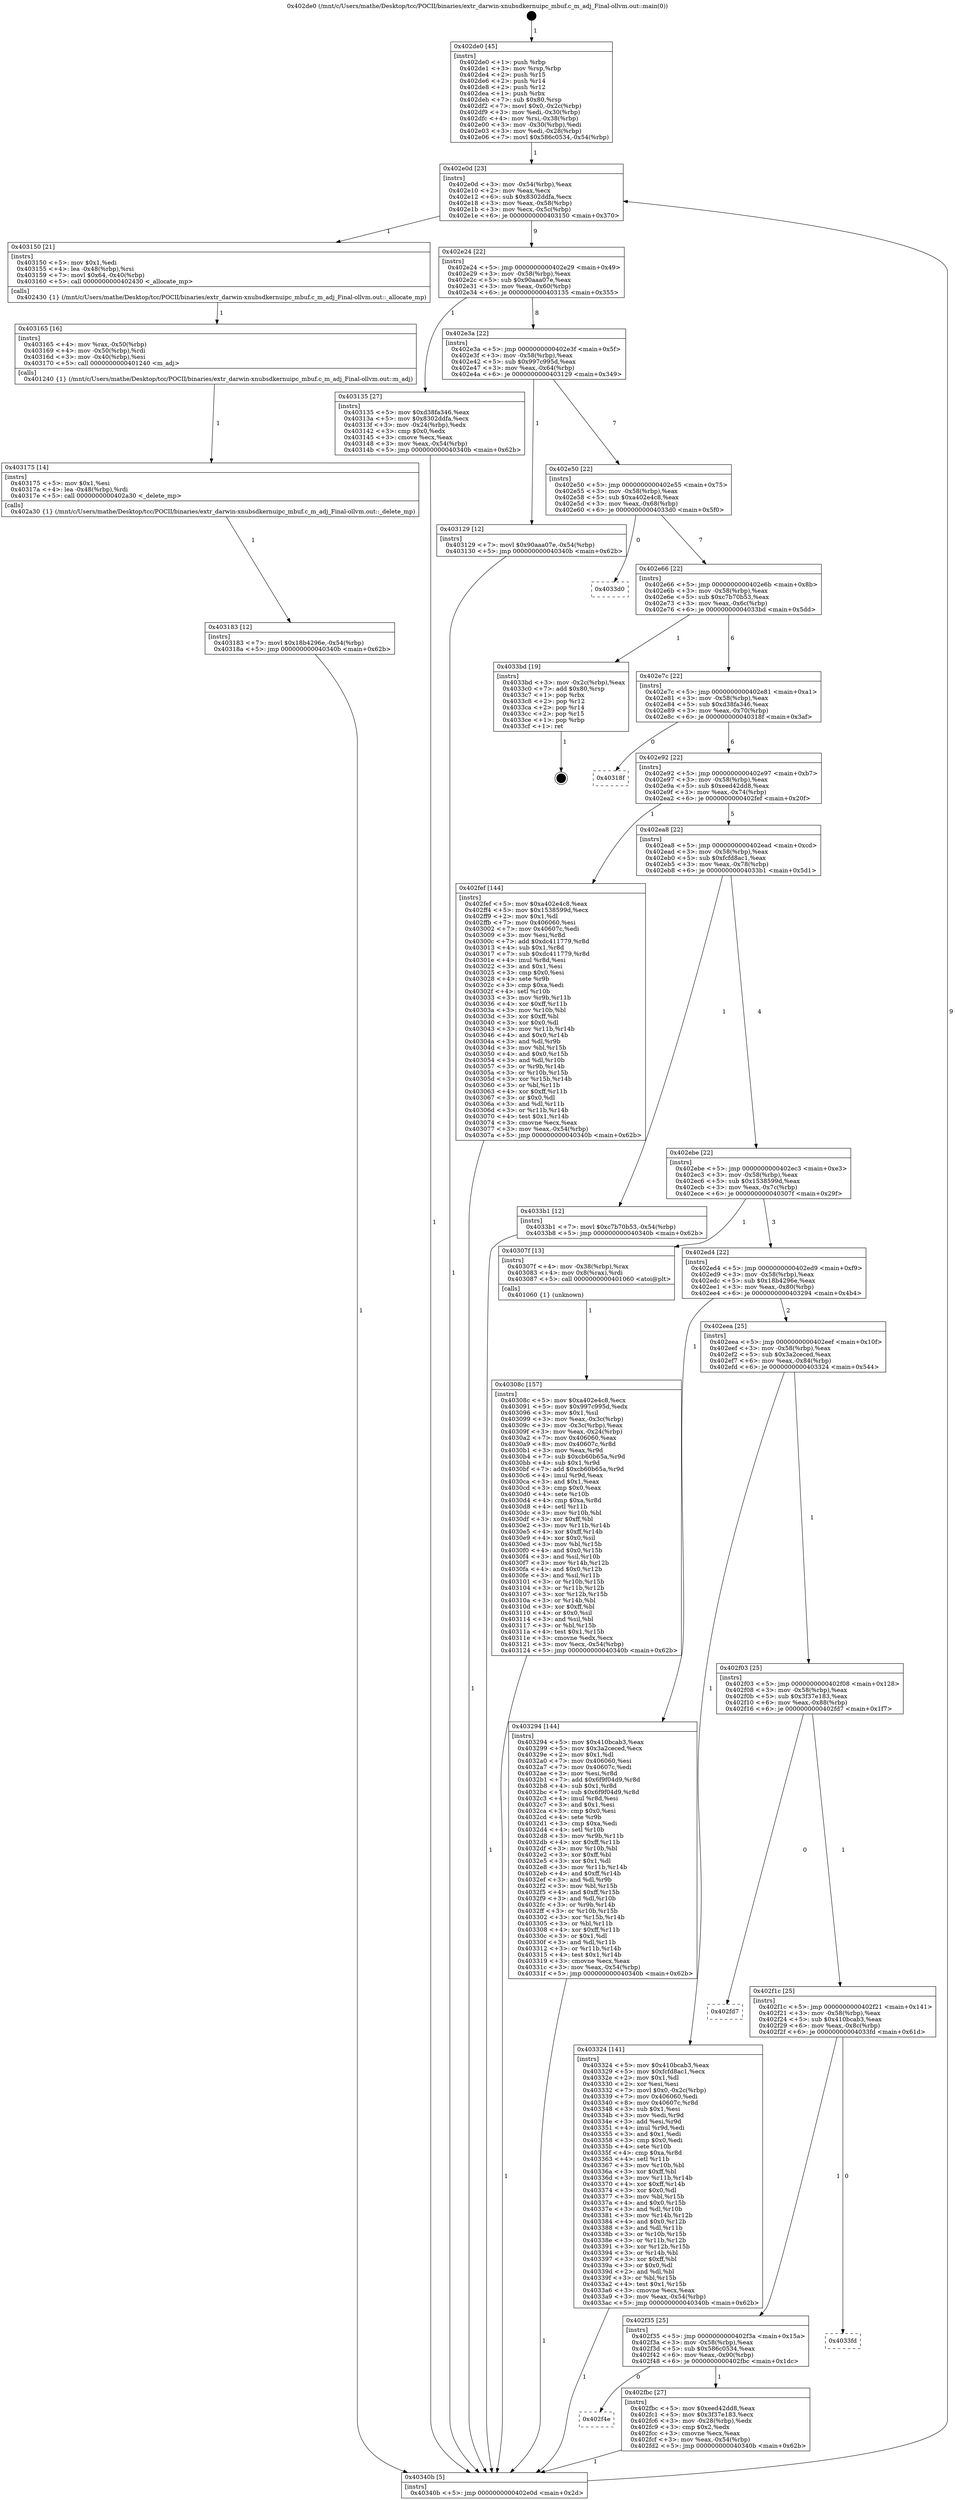 digraph "0x402de0" {
  label = "0x402de0 (/mnt/c/Users/mathe/Desktop/tcc/POCII/binaries/extr_darwin-xnubsdkernuipc_mbuf.c_m_adj_Final-ollvm.out::main(0))"
  labelloc = "t"
  node[shape=record]

  Entry [label="",width=0.3,height=0.3,shape=circle,fillcolor=black,style=filled]
  "0x402e0d" [label="{
     0x402e0d [23]\l
     | [instrs]\l
     &nbsp;&nbsp;0x402e0d \<+3\>: mov -0x54(%rbp),%eax\l
     &nbsp;&nbsp;0x402e10 \<+2\>: mov %eax,%ecx\l
     &nbsp;&nbsp;0x402e12 \<+6\>: sub $0x8302ddfa,%ecx\l
     &nbsp;&nbsp;0x402e18 \<+3\>: mov %eax,-0x58(%rbp)\l
     &nbsp;&nbsp;0x402e1b \<+3\>: mov %ecx,-0x5c(%rbp)\l
     &nbsp;&nbsp;0x402e1e \<+6\>: je 0000000000403150 \<main+0x370\>\l
  }"]
  "0x403150" [label="{
     0x403150 [21]\l
     | [instrs]\l
     &nbsp;&nbsp;0x403150 \<+5\>: mov $0x1,%edi\l
     &nbsp;&nbsp;0x403155 \<+4\>: lea -0x48(%rbp),%rsi\l
     &nbsp;&nbsp;0x403159 \<+7\>: movl $0x64,-0x40(%rbp)\l
     &nbsp;&nbsp;0x403160 \<+5\>: call 0000000000402430 \<_allocate_mp\>\l
     | [calls]\l
     &nbsp;&nbsp;0x402430 \{1\} (/mnt/c/Users/mathe/Desktop/tcc/POCII/binaries/extr_darwin-xnubsdkernuipc_mbuf.c_m_adj_Final-ollvm.out::_allocate_mp)\l
  }"]
  "0x402e24" [label="{
     0x402e24 [22]\l
     | [instrs]\l
     &nbsp;&nbsp;0x402e24 \<+5\>: jmp 0000000000402e29 \<main+0x49\>\l
     &nbsp;&nbsp;0x402e29 \<+3\>: mov -0x58(%rbp),%eax\l
     &nbsp;&nbsp;0x402e2c \<+5\>: sub $0x90aaa07e,%eax\l
     &nbsp;&nbsp;0x402e31 \<+3\>: mov %eax,-0x60(%rbp)\l
     &nbsp;&nbsp;0x402e34 \<+6\>: je 0000000000403135 \<main+0x355\>\l
  }"]
  Exit [label="",width=0.3,height=0.3,shape=circle,fillcolor=black,style=filled,peripheries=2]
  "0x403135" [label="{
     0x403135 [27]\l
     | [instrs]\l
     &nbsp;&nbsp;0x403135 \<+5\>: mov $0xd38fa346,%eax\l
     &nbsp;&nbsp;0x40313a \<+5\>: mov $0x8302ddfa,%ecx\l
     &nbsp;&nbsp;0x40313f \<+3\>: mov -0x24(%rbp),%edx\l
     &nbsp;&nbsp;0x403142 \<+3\>: cmp $0x0,%edx\l
     &nbsp;&nbsp;0x403145 \<+3\>: cmove %ecx,%eax\l
     &nbsp;&nbsp;0x403148 \<+3\>: mov %eax,-0x54(%rbp)\l
     &nbsp;&nbsp;0x40314b \<+5\>: jmp 000000000040340b \<main+0x62b\>\l
  }"]
  "0x402e3a" [label="{
     0x402e3a [22]\l
     | [instrs]\l
     &nbsp;&nbsp;0x402e3a \<+5\>: jmp 0000000000402e3f \<main+0x5f\>\l
     &nbsp;&nbsp;0x402e3f \<+3\>: mov -0x58(%rbp),%eax\l
     &nbsp;&nbsp;0x402e42 \<+5\>: sub $0x997c995d,%eax\l
     &nbsp;&nbsp;0x402e47 \<+3\>: mov %eax,-0x64(%rbp)\l
     &nbsp;&nbsp;0x402e4a \<+6\>: je 0000000000403129 \<main+0x349\>\l
  }"]
  "0x403183" [label="{
     0x403183 [12]\l
     | [instrs]\l
     &nbsp;&nbsp;0x403183 \<+7\>: movl $0x18b4296e,-0x54(%rbp)\l
     &nbsp;&nbsp;0x40318a \<+5\>: jmp 000000000040340b \<main+0x62b\>\l
  }"]
  "0x403129" [label="{
     0x403129 [12]\l
     | [instrs]\l
     &nbsp;&nbsp;0x403129 \<+7\>: movl $0x90aaa07e,-0x54(%rbp)\l
     &nbsp;&nbsp;0x403130 \<+5\>: jmp 000000000040340b \<main+0x62b\>\l
  }"]
  "0x402e50" [label="{
     0x402e50 [22]\l
     | [instrs]\l
     &nbsp;&nbsp;0x402e50 \<+5\>: jmp 0000000000402e55 \<main+0x75\>\l
     &nbsp;&nbsp;0x402e55 \<+3\>: mov -0x58(%rbp),%eax\l
     &nbsp;&nbsp;0x402e58 \<+5\>: sub $0xa402e4c8,%eax\l
     &nbsp;&nbsp;0x402e5d \<+3\>: mov %eax,-0x68(%rbp)\l
     &nbsp;&nbsp;0x402e60 \<+6\>: je 00000000004033d0 \<main+0x5f0\>\l
  }"]
  "0x403175" [label="{
     0x403175 [14]\l
     | [instrs]\l
     &nbsp;&nbsp;0x403175 \<+5\>: mov $0x1,%esi\l
     &nbsp;&nbsp;0x40317a \<+4\>: lea -0x48(%rbp),%rdi\l
     &nbsp;&nbsp;0x40317e \<+5\>: call 0000000000402a30 \<_delete_mp\>\l
     | [calls]\l
     &nbsp;&nbsp;0x402a30 \{1\} (/mnt/c/Users/mathe/Desktop/tcc/POCII/binaries/extr_darwin-xnubsdkernuipc_mbuf.c_m_adj_Final-ollvm.out::_delete_mp)\l
  }"]
  "0x4033d0" [label="{
     0x4033d0\l
  }", style=dashed]
  "0x402e66" [label="{
     0x402e66 [22]\l
     | [instrs]\l
     &nbsp;&nbsp;0x402e66 \<+5\>: jmp 0000000000402e6b \<main+0x8b\>\l
     &nbsp;&nbsp;0x402e6b \<+3\>: mov -0x58(%rbp),%eax\l
     &nbsp;&nbsp;0x402e6e \<+5\>: sub $0xc7b70b53,%eax\l
     &nbsp;&nbsp;0x402e73 \<+3\>: mov %eax,-0x6c(%rbp)\l
     &nbsp;&nbsp;0x402e76 \<+6\>: je 00000000004033bd \<main+0x5dd\>\l
  }"]
  "0x403165" [label="{
     0x403165 [16]\l
     | [instrs]\l
     &nbsp;&nbsp;0x403165 \<+4\>: mov %rax,-0x50(%rbp)\l
     &nbsp;&nbsp;0x403169 \<+4\>: mov -0x50(%rbp),%rdi\l
     &nbsp;&nbsp;0x40316d \<+3\>: mov -0x40(%rbp),%esi\l
     &nbsp;&nbsp;0x403170 \<+5\>: call 0000000000401240 \<m_adj\>\l
     | [calls]\l
     &nbsp;&nbsp;0x401240 \{1\} (/mnt/c/Users/mathe/Desktop/tcc/POCII/binaries/extr_darwin-xnubsdkernuipc_mbuf.c_m_adj_Final-ollvm.out::m_adj)\l
  }"]
  "0x4033bd" [label="{
     0x4033bd [19]\l
     | [instrs]\l
     &nbsp;&nbsp;0x4033bd \<+3\>: mov -0x2c(%rbp),%eax\l
     &nbsp;&nbsp;0x4033c0 \<+7\>: add $0x80,%rsp\l
     &nbsp;&nbsp;0x4033c7 \<+1\>: pop %rbx\l
     &nbsp;&nbsp;0x4033c8 \<+2\>: pop %r12\l
     &nbsp;&nbsp;0x4033ca \<+2\>: pop %r14\l
     &nbsp;&nbsp;0x4033cc \<+2\>: pop %r15\l
     &nbsp;&nbsp;0x4033ce \<+1\>: pop %rbp\l
     &nbsp;&nbsp;0x4033cf \<+1\>: ret\l
  }"]
  "0x402e7c" [label="{
     0x402e7c [22]\l
     | [instrs]\l
     &nbsp;&nbsp;0x402e7c \<+5\>: jmp 0000000000402e81 \<main+0xa1\>\l
     &nbsp;&nbsp;0x402e81 \<+3\>: mov -0x58(%rbp),%eax\l
     &nbsp;&nbsp;0x402e84 \<+5\>: sub $0xd38fa346,%eax\l
     &nbsp;&nbsp;0x402e89 \<+3\>: mov %eax,-0x70(%rbp)\l
     &nbsp;&nbsp;0x402e8c \<+6\>: je 000000000040318f \<main+0x3af\>\l
  }"]
  "0x40308c" [label="{
     0x40308c [157]\l
     | [instrs]\l
     &nbsp;&nbsp;0x40308c \<+5\>: mov $0xa402e4c8,%ecx\l
     &nbsp;&nbsp;0x403091 \<+5\>: mov $0x997c995d,%edx\l
     &nbsp;&nbsp;0x403096 \<+3\>: mov $0x1,%sil\l
     &nbsp;&nbsp;0x403099 \<+3\>: mov %eax,-0x3c(%rbp)\l
     &nbsp;&nbsp;0x40309c \<+3\>: mov -0x3c(%rbp),%eax\l
     &nbsp;&nbsp;0x40309f \<+3\>: mov %eax,-0x24(%rbp)\l
     &nbsp;&nbsp;0x4030a2 \<+7\>: mov 0x406060,%eax\l
     &nbsp;&nbsp;0x4030a9 \<+8\>: mov 0x40607c,%r8d\l
     &nbsp;&nbsp;0x4030b1 \<+3\>: mov %eax,%r9d\l
     &nbsp;&nbsp;0x4030b4 \<+7\>: sub $0xcb60b65a,%r9d\l
     &nbsp;&nbsp;0x4030bb \<+4\>: sub $0x1,%r9d\l
     &nbsp;&nbsp;0x4030bf \<+7\>: add $0xcb60b65a,%r9d\l
     &nbsp;&nbsp;0x4030c6 \<+4\>: imul %r9d,%eax\l
     &nbsp;&nbsp;0x4030ca \<+3\>: and $0x1,%eax\l
     &nbsp;&nbsp;0x4030cd \<+3\>: cmp $0x0,%eax\l
     &nbsp;&nbsp;0x4030d0 \<+4\>: sete %r10b\l
     &nbsp;&nbsp;0x4030d4 \<+4\>: cmp $0xa,%r8d\l
     &nbsp;&nbsp;0x4030d8 \<+4\>: setl %r11b\l
     &nbsp;&nbsp;0x4030dc \<+3\>: mov %r10b,%bl\l
     &nbsp;&nbsp;0x4030df \<+3\>: xor $0xff,%bl\l
     &nbsp;&nbsp;0x4030e2 \<+3\>: mov %r11b,%r14b\l
     &nbsp;&nbsp;0x4030e5 \<+4\>: xor $0xff,%r14b\l
     &nbsp;&nbsp;0x4030e9 \<+4\>: xor $0x0,%sil\l
     &nbsp;&nbsp;0x4030ed \<+3\>: mov %bl,%r15b\l
     &nbsp;&nbsp;0x4030f0 \<+4\>: and $0x0,%r15b\l
     &nbsp;&nbsp;0x4030f4 \<+3\>: and %sil,%r10b\l
     &nbsp;&nbsp;0x4030f7 \<+3\>: mov %r14b,%r12b\l
     &nbsp;&nbsp;0x4030fa \<+4\>: and $0x0,%r12b\l
     &nbsp;&nbsp;0x4030fe \<+3\>: and %sil,%r11b\l
     &nbsp;&nbsp;0x403101 \<+3\>: or %r10b,%r15b\l
     &nbsp;&nbsp;0x403104 \<+3\>: or %r11b,%r12b\l
     &nbsp;&nbsp;0x403107 \<+3\>: xor %r12b,%r15b\l
     &nbsp;&nbsp;0x40310a \<+3\>: or %r14b,%bl\l
     &nbsp;&nbsp;0x40310d \<+3\>: xor $0xff,%bl\l
     &nbsp;&nbsp;0x403110 \<+4\>: or $0x0,%sil\l
     &nbsp;&nbsp;0x403114 \<+3\>: and %sil,%bl\l
     &nbsp;&nbsp;0x403117 \<+3\>: or %bl,%r15b\l
     &nbsp;&nbsp;0x40311a \<+4\>: test $0x1,%r15b\l
     &nbsp;&nbsp;0x40311e \<+3\>: cmovne %edx,%ecx\l
     &nbsp;&nbsp;0x403121 \<+3\>: mov %ecx,-0x54(%rbp)\l
     &nbsp;&nbsp;0x403124 \<+5\>: jmp 000000000040340b \<main+0x62b\>\l
  }"]
  "0x40318f" [label="{
     0x40318f\l
  }", style=dashed]
  "0x402e92" [label="{
     0x402e92 [22]\l
     | [instrs]\l
     &nbsp;&nbsp;0x402e92 \<+5\>: jmp 0000000000402e97 \<main+0xb7\>\l
     &nbsp;&nbsp;0x402e97 \<+3\>: mov -0x58(%rbp),%eax\l
     &nbsp;&nbsp;0x402e9a \<+5\>: sub $0xeed42dd8,%eax\l
     &nbsp;&nbsp;0x402e9f \<+3\>: mov %eax,-0x74(%rbp)\l
     &nbsp;&nbsp;0x402ea2 \<+6\>: je 0000000000402fef \<main+0x20f\>\l
  }"]
  "0x402de0" [label="{
     0x402de0 [45]\l
     | [instrs]\l
     &nbsp;&nbsp;0x402de0 \<+1\>: push %rbp\l
     &nbsp;&nbsp;0x402de1 \<+3\>: mov %rsp,%rbp\l
     &nbsp;&nbsp;0x402de4 \<+2\>: push %r15\l
     &nbsp;&nbsp;0x402de6 \<+2\>: push %r14\l
     &nbsp;&nbsp;0x402de8 \<+2\>: push %r12\l
     &nbsp;&nbsp;0x402dea \<+1\>: push %rbx\l
     &nbsp;&nbsp;0x402deb \<+7\>: sub $0x80,%rsp\l
     &nbsp;&nbsp;0x402df2 \<+7\>: movl $0x0,-0x2c(%rbp)\l
     &nbsp;&nbsp;0x402df9 \<+3\>: mov %edi,-0x30(%rbp)\l
     &nbsp;&nbsp;0x402dfc \<+4\>: mov %rsi,-0x38(%rbp)\l
     &nbsp;&nbsp;0x402e00 \<+3\>: mov -0x30(%rbp),%edi\l
     &nbsp;&nbsp;0x402e03 \<+3\>: mov %edi,-0x28(%rbp)\l
     &nbsp;&nbsp;0x402e06 \<+7\>: movl $0x586c0534,-0x54(%rbp)\l
  }"]
  "0x402fef" [label="{
     0x402fef [144]\l
     | [instrs]\l
     &nbsp;&nbsp;0x402fef \<+5\>: mov $0xa402e4c8,%eax\l
     &nbsp;&nbsp;0x402ff4 \<+5\>: mov $0x1538599d,%ecx\l
     &nbsp;&nbsp;0x402ff9 \<+2\>: mov $0x1,%dl\l
     &nbsp;&nbsp;0x402ffb \<+7\>: mov 0x406060,%esi\l
     &nbsp;&nbsp;0x403002 \<+7\>: mov 0x40607c,%edi\l
     &nbsp;&nbsp;0x403009 \<+3\>: mov %esi,%r8d\l
     &nbsp;&nbsp;0x40300c \<+7\>: add $0xdc411779,%r8d\l
     &nbsp;&nbsp;0x403013 \<+4\>: sub $0x1,%r8d\l
     &nbsp;&nbsp;0x403017 \<+7\>: sub $0xdc411779,%r8d\l
     &nbsp;&nbsp;0x40301e \<+4\>: imul %r8d,%esi\l
     &nbsp;&nbsp;0x403022 \<+3\>: and $0x1,%esi\l
     &nbsp;&nbsp;0x403025 \<+3\>: cmp $0x0,%esi\l
     &nbsp;&nbsp;0x403028 \<+4\>: sete %r9b\l
     &nbsp;&nbsp;0x40302c \<+3\>: cmp $0xa,%edi\l
     &nbsp;&nbsp;0x40302f \<+4\>: setl %r10b\l
     &nbsp;&nbsp;0x403033 \<+3\>: mov %r9b,%r11b\l
     &nbsp;&nbsp;0x403036 \<+4\>: xor $0xff,%r11b\l
     &nbsp;&nbsp;0x40303a \<+3\>: mov %r10b,%bl\l
     &nbsp;&nbsp;0x40303d \<+3\>: xor $0xff,%bl\l
     &nbsp;&nbsp;0x403040 \<+3\>: xor $0x0,%dl\l
     &nbsp;&nbsp;0x403043 \<+3\>: mov %r11b,%r14b\l
     &nbsp;&nbsp;0x403046 \<+4\>: and $0x0,%r14b\l
     &nbsp;&nbsp;0x40304a \<+3\>: and %dl,%r9b\l
     &nbsp;&nbsp;0x40304d \<+3\>: mov %bl,%r15b\l
     &nbsp;&nbsp;0x403050 \<+4\>: and $0x0,%r15b\l
     &nbsp;&nbsp;0x403054 \<+3\>: and %dl,%r10b\l
     &nbsp;&nbsp;0x403057 \<+3\>: or %r9b,%r14b\l
     &nbsp;&nbsp;0x40305a \<+3\>: or %r10b,%r15b\l
     &nbsp;&nbsp;0x40305d \<+3\>: xor %r15b,%r14b\l
     &nbsp;&nbsp;0x403060 \<+3\>: or %bl,%r11b\l
     &nbsp;&nbsp;0x403063 \<+4\>: xor $0xff,%r11b\l
     &nbsp;&nbsp;0x403067 \<+3\>: or $0x0,%dl\l
     &nbsp;&nbsp;0x40306a \<+3\>: and %dl,%r11b\l
     &nbsp;&nbsp;0x40306d \<+3\>: or %r11b,%r14b\l
     &nbsp;&nbsp;0x403070 \<+4\>: test $0x1,%r14b\l
     &nbsp;&nbsp;0x403074 \<+3\>: cmovne %ecx,%eax\l
     &nbsp;&nbsp;0x403077 \<+3\>: mov %eax,-0x54(%rbp)\l
     &nbsp;&nbsp;0x40307a \<+5\>: jmp 000000000040340b \<main+0x62b\>\l
  }"]
  "0x402ea8" [label="{
     0x402ea8 [22]\l
     | [instrs]\l
     &nbsp;&nbsp;0x402ea8 \<+5\>: jmp 0000000000402ead \<main+0xcd\>\l
     &nbsp;&nbsp;0x402ead \<+3\>: mov -0x58(%rbp),%eax\l
     &nbsp;&nbsp;0x402eb0 \<+5\>: sub $0xfcfd8ac1,%eax\l
     &nbsp;&nbsp;0x402eb5 \<+3\>: mov %eax,-0x78(%rbp)\l
     &nbsp;&nbsp;0x402eb8 \<+6\>: je 00000000004033b1 \<main+0x5d1\>\l
  }"]
  "0x40340b" [label="{
     0x40340b [5]\l
     | [instrs]\l
     &nbsp;&nbsp;0x40340b \<+5\>: jmp 0000000000402e0d \<main+0x2d\>\l
  }"]
  "0x4033b1" [label="{
     0x4033b1 [12]\l
     | [instrs]\l
     &nbsp;&nbsp;0x4033b1 \<+7\>: movl $0xc7b70b53,-0x54(%rbp)\l
     &nbsp;&nbsp;0x4033b8 \<+5\>: jmp 000000000040340b \<main+0x62b\>\l
  }"]
  "0x402ebe" [label="{
     0x402ebe [22]\l
     | [instrs]\l
     &nbsp;&nbsp;0x402ebe \<+5\>: jmp 0000000000402ec3 \<main+0xe3\>\l
     &nbsp;&nbsp;0x402ec3 \<+3\>: mov -0x58(%rbp),%eax\l
     &nbsp;&nbsp;0x402ec6 \<+5\>: sub $0x1538599d,%eax\l
     &nbsp;&nbsp;0x402ecb \<+3\>: mov %eax,-0x7c(%rbp)\l
     &nbsp;&nbsp;0x402ece \<+6\>: je 000000000040307f \<main+0x29f\>\l
  }"]
  "0x402f4e" [label="{
     0x402f4e\l
  }", style=dashed]
  "0x40307f" [label="{
     0x40307f [13]\l
     | [instrs]\l
     &nbsp;&nbsp;0x40307f \<+4\>: mov -0x38(%rbp),%rax\l
     &nbsp;&nbsp;0x403083 \<+4\>: mov 0x8(%rax),%rdi\l
     &nbsp;&nbsp;0x403087 \<+5\>: call 0000000000401060 \<atoi@plt\>\l
     | [calls]\l
     &nbsp;&nbsp;0x401060 \{1\} (unknown)\l
  }"]
  "0x402ed4" [label="{
     0x402ed4 [22]\l
     | [instrs]\l
     &nbsp;&nbsp;0x402ed4 \<+5\>: jmp 0000000000402ed9 \<main+0xf9\>\l
     &nbsp;&nbsp;0x402ed9 \<+3\>: mov -0x58(%rbp),%eax\l
     &nbsp;&nbsp;0x402edc \<+5\>: sub $0x18b4296e,%eax\l
     &nbsp;&nbsp;0x402ee1 \<+3\>: mov %eax,-0x80(%rbp)\l
     &nbsp;&nbsp;0x402ee4 \<+6\>: je 0000000000403294 \<main+0x4b4\>\l
  }"]
  "0x402fbc" [label="{
     0x402fbc [27]\l
     | [instrs]\l
     &nbsp;&nbsp;0x402fbc \<+5\>: mov $0xeed42dd8,%eax\l
     &nbsp;&nbsp;0x402fc1 \<+5\>: mov $0x3f37e183,%ecx\l
     &nbsp;&nbsp;0x402fc6 \<+3\>: mov -0x28(%rbp),%edx\l
     &nbsp;&nbsp;0x402fc9 \<+3\>: cmp $0x2,%edx\l
     &nbsp;&nbsp;0x402fcc \<+3\>: cmovne %ecx,%eax\l
     &nbsp;&nbsp;0x402fcf \<+3\>: mov %eax,-0x54(%rbp)\l
     &nbsp;&nbsp;0x402fd2 \<+5\>: jmp 000000000040340b \<main+0x62b\>\l
  }"]
  "0x403294" [label="{
     0x403294 [144]\l
     | [instrs]\l
     &nbsp;&nbsp;0x403294 \<+5\>: mov $0x410bcab3,%eax\l
     &nbsp;&nbsp;0x403299 \<+5\>: mov $0x3a2ceced,%ecx\l
     &nbsp;&nbsp;0x40329e \<+2\>: mov $0x1,%dl\l
     &nbsp;&nbsp;0x4032a0 \<+7\>: mov 0x406060,%esi\l
     &nbsp;&nbsp;0x4032a7 \<+7\>: mov 0x40607c,%edi\l
     &nbsp;&nbsp;0x4032ae \<+3\>: mov %esi,%r8d\l
     &nbsp;&nbsp;0x4032b1 \<+7\>: add $0x6f9f04d9,%r8d\l
     &nbsp;&nbsp;0x4032b8 \<+4\>: sub $0x1,%r8d\l
     &nbsp;&nbsp;0x4032bc \<+7\>: sub $0x6f9f04d9,%r8d\l
     &nbsp;&nbsp;0x4032c3 \<+4\>: imul %r8d,%esi\l
     &nbsp;&nbsp;0x4032c7 \<+3\>: and $0x1,%esi\l
     &nbsp;&nbsp;0x4032ca \<+3\>: cmp $0x0,%esi\l
     &nbsp;&nbsp;0x4032cd \<+4\>: sete %r9b\l
     &nbsp;&nbsp;0x4032d1 \<+3\>: cmp $0xa,%edi\l
     &nbsp;&nbsp;0x4032d4 \<+4\>: setl %r10b\l
     &nbsp;&nbsp;0x4032d8 \<+3\>: mov %r9b,%r11b\l
     &nbsp;&nbsp;0x4032db \<+4\>: xor $0xff,%r11b\l
     &nbsp;&nbsp;0x4032df \<+3\>: mov %r10b,%bl\l
     &nbsp;&nbsp;0x4032e2 \<+3\>: xor $0xff,%bl\l
     &nbsp;&nbsp;0x4032e5 \<+3\>: xor $0x1,%dl\l
     &nbsp;&nbsp;0x4032e8 \<+3\>: mov %r11b,%r14b\l
     &nbsp;&nbsp;0x4032eb \<+4\>: and $0xff,%r14b\l
     &nbsp;&nbsp;0x4032ef \<+3\>: and %dl,%r9b\l
     &nbsp;&nbsp;0x4032f2 \<+3\>: mov %bl,%r15b\l
     &nbsp;&nbsp;0x4032f5 \<+4\>: and $0xff,%r15b\l
     &nbsp;&nbsp;0x4032f9 \<+3\>: and %dl,%r10b\l
     &nbsp;&nbsp;0x4032fc \<+3\>: or %r9b,%r14b\l
     &nbsp;&nbsp;0x4032ff \<+3\>: or %r10b,%r15b\l
     &nbsp;&nbsp;0x403302 \<+3\>: xor %r15b,%r14b\l
     &nbsp;&nbsp;0x403305 \<+3\>: or %bl,%r11b\l
     &nbsp;&nbsp;0x403308 \<+4\>: xor $0xff,%r11b\l
     &nbsp;&nbsp;0x40330c \<+3\>: or $0x1,%dl\l
     &nbsp;&nbsp;0x40330f \<+3\>: and %dl,%r11b\l
     &nbsp;&nbsp;0x403312 \<+3\>: or %r11b,%r14b\l
     &nbsp;&nbsp;0x403315 \<+4\>: test $0x1,%r14b\l
     &nbsp;&nbsp;0x403319 \<+3\>: cmovne %ecx,%eax\l
     &nbsp;&nbsp;0x40331c \<+3\>: mov %eax,-0x54(%rbp)\l
     &nbsp;&nbsp;0x40331f \<+5\>: jmp 000000000040340b \<main+0x62b\>\l
  }"]
  "0x402eea" [label="{
     0x402eea [25]\l
     | [instrs]\l
     &nbsp;&nbsp;0x402eea \<+5\>: jmp 0000000000402eef \<main+0x10f\>\l
     &nbsp;&nbsp;0x402eef \<+3\>: mov -0x58(%rbp),%eax\l
     &nbsp;&nbsp;0x402ef2 \<+5\>: sub $0x3a2ceced,%eax\l
     &nbsp;&nbsp;0x402ef7 \<+6\>: mov %eax,-0x84(%rbp)\l
     &nbsp;&nbsp;0x402efd \<+6\>: je 0000000000403324 \<main+0x544\>\l
  }"]
  "0x402f35" [label="{
     0x402f35 [25]\l
     | [instrs]\l
     &nbsp;&nbsp;0x402f35 \<+5\>: jmp 0000000000402f3a \<main+0x15a\>\l
     &nbsp;&nbsp;0x402f3a \<+3\>: mov -0x58(%rbp),%eax\l
     &nbsp;&nbsp;0x402f3d \<+5\>: sub $0x586c0534,%eax\l
     &nbsp;&nbsp;0x402f42 \<+6\>: mov %eax,-0x90(%rbp)\l
     &nbsp;&nbsp;0x402f48 \<+6\>: je 0000000000402fbc \<main+0x1dc\>\l
  }"]
  "0x403324" [label="{
     0x403324 [141]\l
     | [instrs]\l
     &nbsp;&nbsp;0x403324 \<+5\>: mov $0x410bcab3,%eax\l
     &nbsp;&nbsp;0x403329 \<+5\>: mov $0xfcfd8ac1,%ecx\l
     &nbsp;&nbsp;0x40332e \<+2\>: mov $0x1,%dl\l
     &nbsp;&nbsp;0x403330 \<+2\>: xor %esi,%esi\l
     &nbsp;&nbsp;0x403332 \<+7\>: movl $0x0,-0x2c(%rbp)\l
     &nbsp;&nbsp;0x403339 \<+7\>: mov 0x406060,%edi\l
     &nbsp;&nbsp;0x403340 \<+8\>: mov 0x40607c,%r8d\l
     &nbsp;&nbsp;0x403348 \<+3\>: sub $0x1,%esi\l
     &nbsp;&nbsp;0x40334b \<+3\>: mov %edi,%r9d\l
     &nbsp;&nbsp;0x40334e \<+3\>: add %esi,%r9d\l
     &nbsp;&nbsp;0x403351 \<+4\>: imul %r9d,%edi\l
     &nbsp;&nbsp;0x403355 \<+3\>: and $0x1,%edi\l
     &nbsp;&nbsp;0x403358 \<+3\>: cmp $0x0,%edi\l
     &nbsp;&nbsp;0x40335b \<+4\>: sete %r10b\l
     &nbsp;&nbsp;0x40335f \<+4\>: cmp $0xa,%r8d\l
     &nbsp;&nbsp;0x403363 \<+4\>: setl %r11b\l
     &nbsp;&nbsp;0x403367 \<+3\>: mov %r10b,%bl\l
     &nbsp;&nbsp;0x40336a \<+3\>: xor $0xff,%bl\l
     &nbsp;&nbsp;0x40336d \<+3\>: mov %r11b,%r14b\l
     &nbsp;&nbsp;0x403370 \<+4\>: xor $0xff,%r14b\l
     &nbsp;&nbsp;0x403374 \<+3\>: xor $0x0,%dl\l
     &nbsp;&nbsp;0x403377 \<+3\>: mov %bl,%r15b\l
     &nbsp;&nbsp;0x40337a \<+4\>: and $0x0,%r15b\l
     &nbsp;&nbsp;0x40337e \<+3\>: and %dl,%r10b\l
     &nbsp;&nbsp;0x403381 \<+3\>: mov %r14b,%r12b\l
     &nbsp;&nbsp;0x403384 \<+4\>: and $0x0,%r12b\l
     &nbsp;&nbsp;0x403388 \<+3\>: and %dl,%r11b\l
     &nbsp;&nbsp;0x40338b \<+3\>: or %r10b,%r15b\l
     &nbsp;&nbsp;0x40338e \<+3\>: or %r11b,%r12b\l
     &nbsp;&nbsp;0x403391 \<+3\>: xor %r12b,%r15b\l
     &nbsp;&nbsp;0x403394 \<+3\>: or %r14b,%bl\l
     &nbsp;&nbsp;0x403397 \<+3\>: xor $0xff,%bl\l
     &nbsp;&nbsp;0x40339a \<+3\>: or $0x0,%dl\l
     &nbsp;&nbsp;0x40339d \<+2\>: and %dl,%bl\l
     &nbsp;&nbsp;0x40339f \<+3\>: or %bl,%r15b\l
     &nbsp;&nbsp;0x4033a2 \<+4\>: test $0x1,%r15b\l
     &nbsp;&nbsp;0x4033a6 \<+3\>: cmovne %ecx,%eax\l
     &nbsp;&nbsp;0x4033a9 \<+3\>: mov %eax,-0x54(%rbp)\l
     &nbsp;&nbsp;0x4033ac \<+5\>: jmp 000000000040340b \<main+0x62b\>\l
  }"]
  "0x402f03" [label="{
     0x402f03 [25]\l
     | [instrs]\l
     &nbsp;&nbsp;0x402f03 \<+5\>: jmp 0000000000402f08 \<main+0x128\>\l
     &nbsp;&nbsp;0x402f08 \<+3\>: mov -0x58(%rbp),%eax\l
     &nbsp;&nbsp;0x402f0b \<+5\>: sub $0x3f37e183,%eax\l
     &nbsp;&nbsp;0x402f10 \<+6\>: mov %eax,-0x88(%rbp)\l
     &nbsp;&nbsp;0x402f16 \<+6\>: je 0000000000402fd7 \<main+0x1f7\>\l
  }"]
  "0x4033fd" [label="{
     0x4033fd\l
  }", style=dashed]
  "0x402fd7" [label="{
     0x402fd7\l
  }", style=dashed]
  "0x402f1c" [label="{
     0x402f1c [25]\l
     | [instrs]\l
     &nbsp;&nbsp;0x402f1c \<+5\>: jmp 0000000000402f21 \<main+0x141\>\l
     &nbsp;&nbsp;0x402f21 \<+3\>: mov -0x58(%rbp),%eax\l
     &nbsp;&nbsp;0x402f24 \<+5\>: sub $0x410bcab3,%eax\l
     &nbsp;&nbsp;0x402f29 \<+6\>: mov %eax,-0x8c(%rbp)\l
     &nbsp;&nbsp;0x402f2f \<+6\>: je 00000000004033fd \<main+0x61d\>\l
  }"]
  Entry -> "0x402de0" [label=" 1"]
  "0x402e0d" -> "0x403150" [label=" 1"]
  "0x402e0d" -> "0x402e24" [label=" 9"]
  "0x4033bd" -> Exit [label=" 1"]
  "0x402e24" -> "0x403135" [label=" 1"]
  "0x402e24" -> "0x402e3a" [label=" 8"]
  "0x4033b1" -> "0x40340b" [label=" 1"]
  "0x402e3a" -> "0x403129" [label=" 1"]
  "0x402e3a" -> "0x402e50" [label=" 7"]
  "0x403324" -> "0x40340b" [label=" 1"]
  "0x402e50" -> "0x4033d0" [label=" 0"]
  "0x402e50" -> "0x402e66" [label=" 7"]
  "0x403294" -> "0x40340b" [label=" 1"]
  "0x402e66" -> "0x4033bd" [label=" 1"]
  "0x402e66" -> "0x402e7c" [label=" 6"]
  "0x403183" -> "0x40340b" [label=" 1"]
  "0x402e7c" -> "0x40318f" [label=" 0"]
  "0x402e7c" -> "0x402e92" [label=" 6"]
  "0x403175" -> "0x403183" [label=" 1"]
  "0x402e92" -> "0x402fef" [label=" 1"]
  "0x402e92" -> "0x402ea8" [label=" 5"]
  "0x403165" -> "0x403175" [label=" 1"]
  "0x402ea8" -> "0x4033b1" [label=" 1"]
  "0x402ea8" -> "0x402ebe" [label=" 4"]
  "0x403150" -> "0x403165" [label=" 1"]
  "0x402ebe" -> "0x40307f" [label=" 1"]
  "0x402ebe" -> "0x402ed4" [label=" 3"]
  "0x403135" -> "0x40340b" [label=" 1"]
  "0x402ed4" -> "0x403294" [label=" 1"]
  "0x402ed4" -> "0x402eea" [label=" 2"]
  "0x403129" -> "0x40340b" [label=" 1"]
  "0x402eea" -> "0x403324" [label=" 1"]
  "0x402eea" -> "0x402f03" [label=" 1"]
  "0x40307f" -> "0x40308c" [label=" 1"]
  "0x402f03" -> "0x402fd7" [label=" 0"]
  "0x402f03" -> "0x402f1c" [label=" 1"]
  "0x402fef" -> "0x40340b" [label=" 1"]
  "0x402f1c" -> "0x4033fd" [label=" 0"]
  "0x402f1c" -> "0x402f35" [label=" 1"]
  "0x40308c" -> "0x40340b" [label=" 1"]
  "0x402f35" -> "0x402fbc" [label=" 1"]
  "0x402f35" -> "0x402f4e" [label=" 0"]
  "0x402fbc" -> "0x40340b" [label=" 1"]
  "0x402de0" -> "0x402e0d" [label=" 1"]
  "0x40340b" -> "0x402e0d" [label=" 9"]
}
